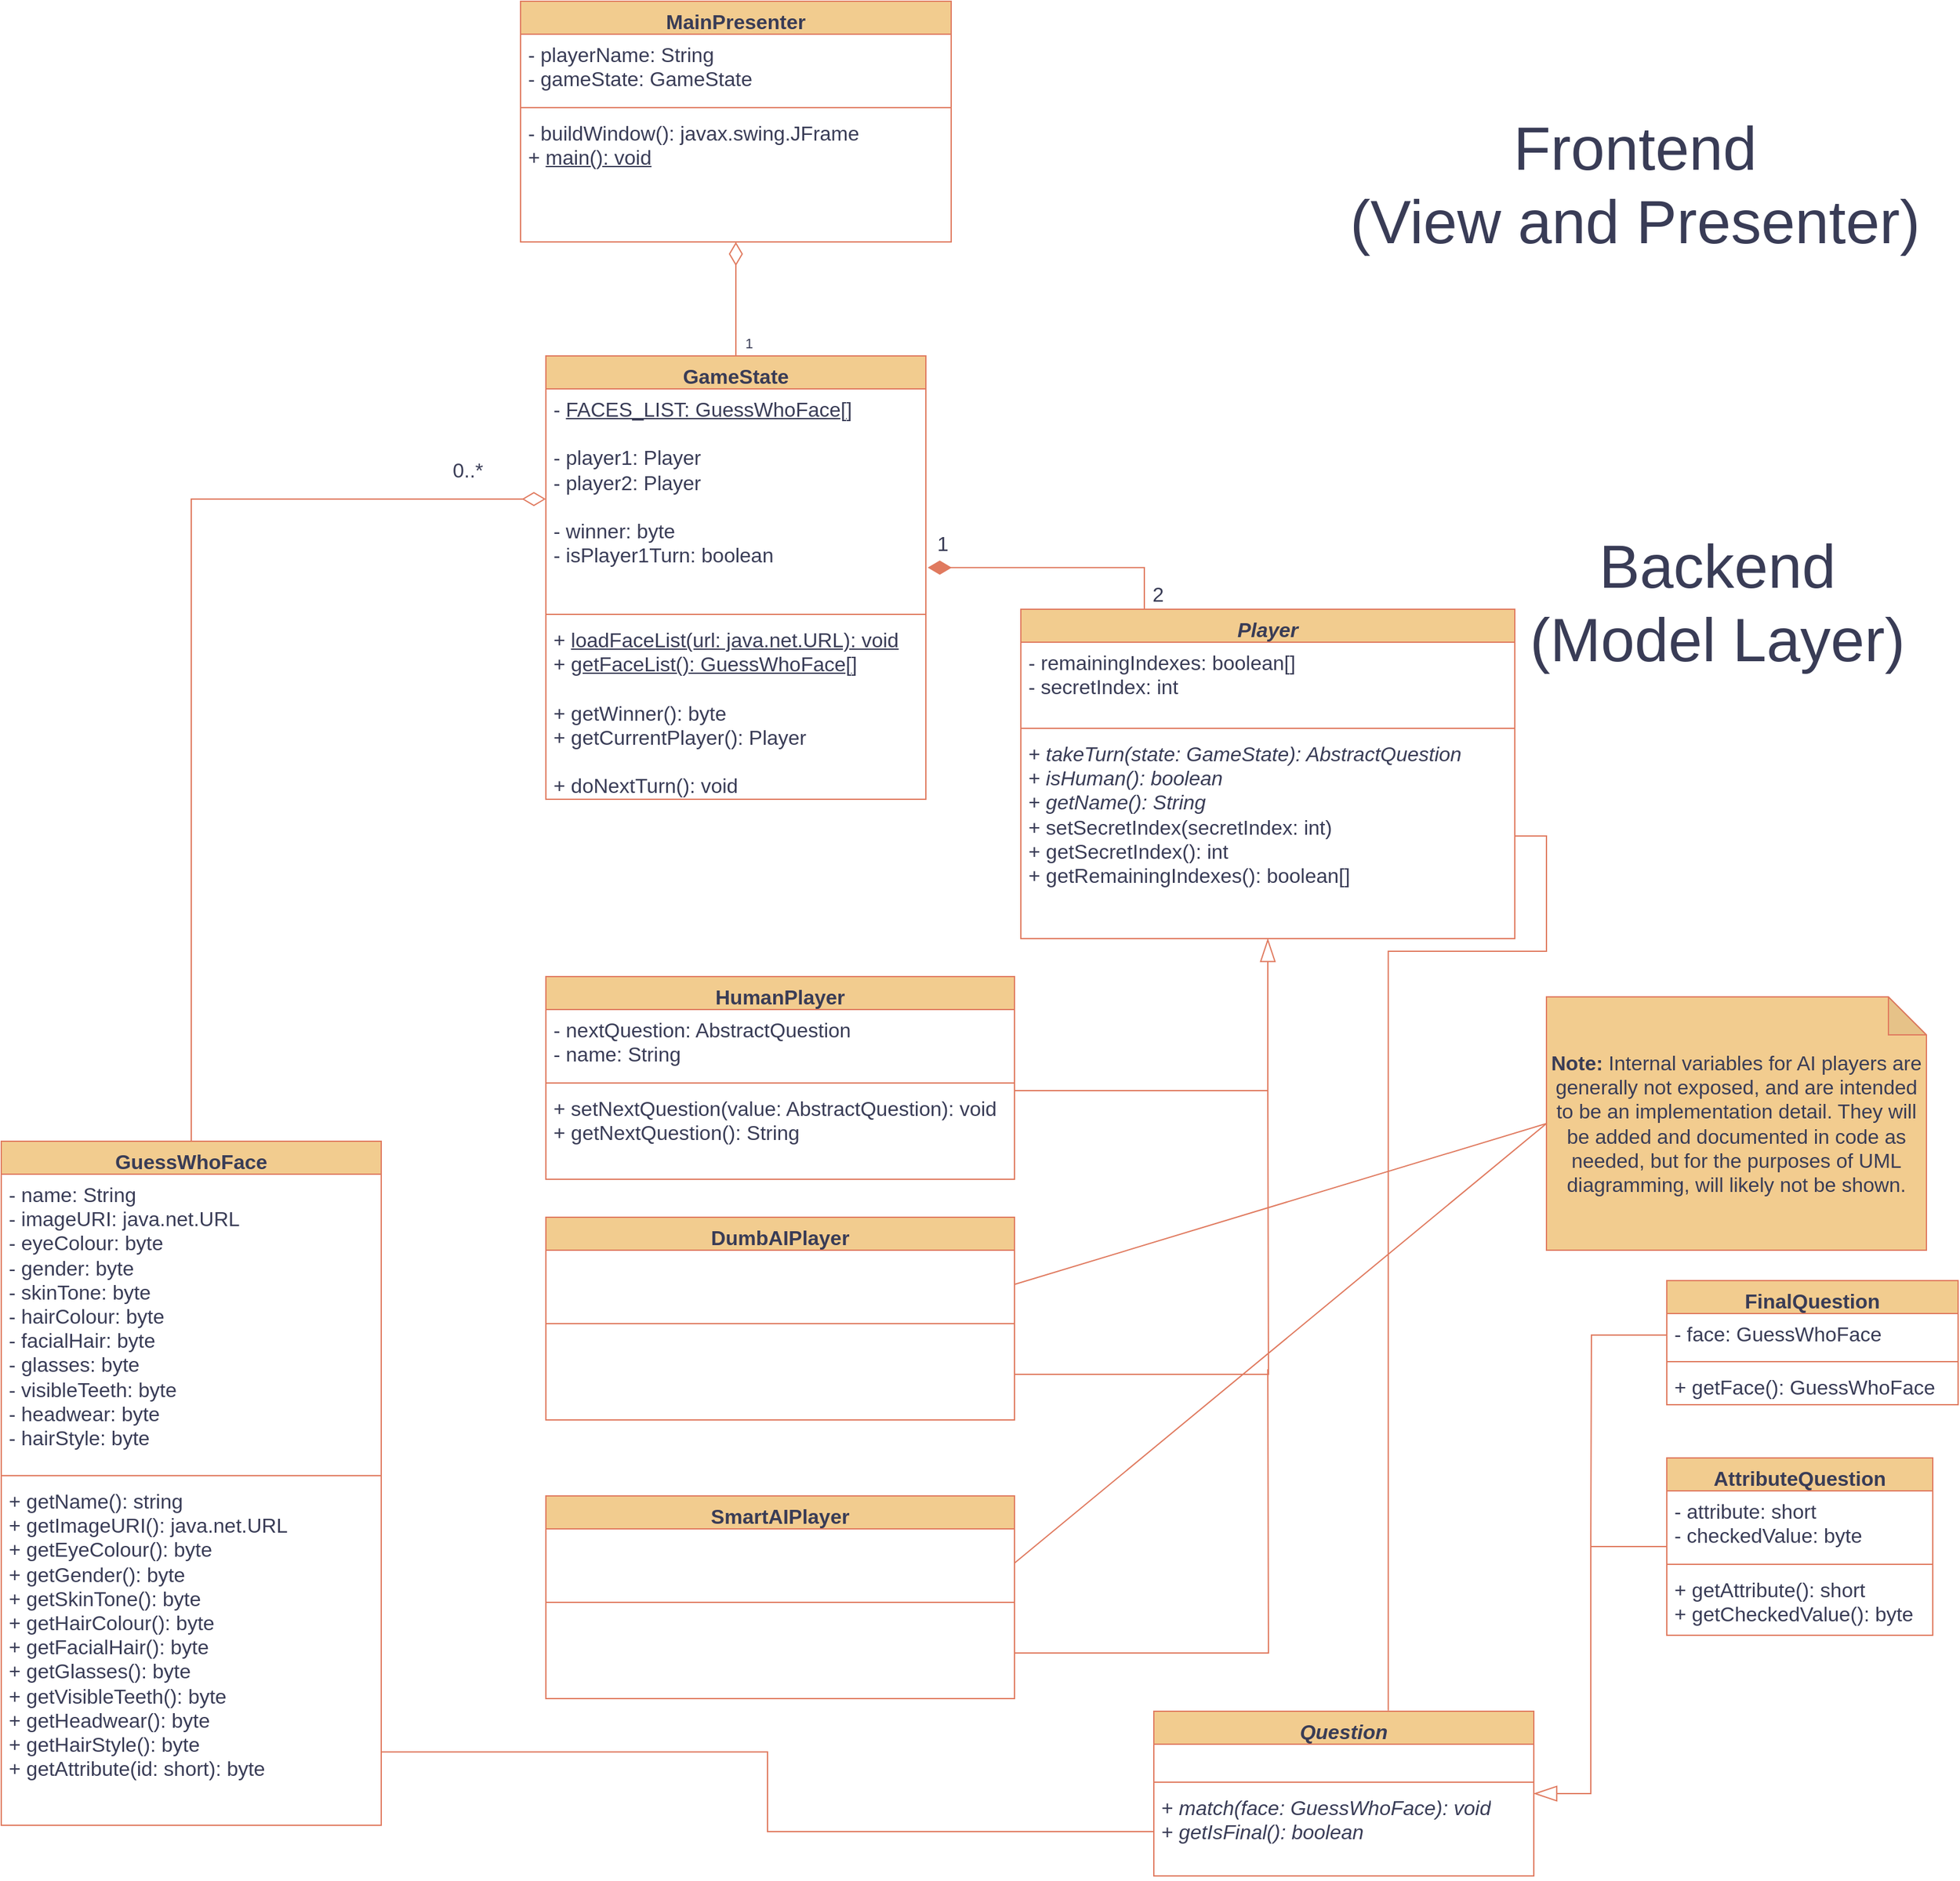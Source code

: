 <mxfile version="22.1.11" type="github">
  <diagram id="C5RBs43oDa-KdzZeNtuy" name="Page-1">
    <mxGraphModel dx="2206" dy="1157" grid="1" gridSize="10" guides="1" tooltips="1" connect="1" arrows="1" fold="1" page="1" pageScale="1" pageWidth="1600" pageHeight="1200" math="0" shadow="0">
      <root>
        <mxCell id="WIyWlLk6GJQsqaUBKTNV-0" />
        <mxCell id="WIyWlLk6GJQsqaUBKTNV-1" parent="WIyWlLk6GJQsqaUBKTNV-0" />
        <mxCell id="VDGNccXba5nJFPeWjKIG-40" style="edgeStyle=orthogonalEdgeStyle;rounded=0;orthogonalLoop=1;jettySize=auto;html=1;exitX=0.5;exitY=0;exitDx=0;exitDy=0;entryX=0;entryY=0.5;entryDx=0;entryDy=0;endArrow=diamondThin;endFill=0;endSize=16;fontSize=16;labelBackgroundColor=none;strokeColor=#E07A5F;fontColor=default;" parent="WIyWlLk6GJQsqaUBKTNV-1" source="VDGNccXba5nJFPeWjKIG-4" target="VDGNccXba5nJFPeWjKIG-21" edge="1">
          <mxGeometry relative="1" as="geometry" />
        </mxCell>
        <mxCell id="VDGNccXba5nJFPeWjKIG-41" value="0..*" style="edgeLabel;html=1;align=center;verticalAlign=middle;resizable=0;points=[];fontSize=16;labelBackgroundColor=none;fontColor=#393C56;" parent="VDGNccXba5nJFPeWjKIG-40" vertex="1" connectable="0">
          <mxGeometry x="0.841" y="-5" relative="1" as="geometry">
            <mxPoint y="-28" as="offset" />
          </mxGeometry>
        </mxCell>
        <mxCell id="VDGNccXba5nJFPeWjKIG-4" value="GuessWhoFace" style="swimlane;fontStyle=1;align=center;verticalAlign=top;childLayout=stackLayout;horizontal=1;startSize=26;horizontalStack=0;resizeParent=1;resizeParentMax=0;resizeLast=0;collapsible=1;marginBottom=0;whiteSpace=wrap;html=1;fontSize=16;labelBackgroundColor=none;fillColor=#F2CC8F;strokeColor=#E07A5F;fontColor=#393C56;" parent="WIyWlLk6GJQsqaUBKTNV-1" vertex="1">
          <mxGeometry x="40" y="1870" width="300" height="540" as="geometry" />
        </mxCell>
        <mxCell id="VDGNccXba5nJFPeWjKIG-5" value="&lt;div style=&quot;font-size: 16px;&quot;&gt;- name: String&lt;/div&gt;&lt;div style=&quot;font-size: 16px;&quot;&gt;- imageURI: java.net.URL&lt;br style=&quot;font-size: 16px;&quot;&gt;&lt;/div&gt;&lt;div style=&quot;font-size: 16px;&quot;&gt;- eyeColour: byte&lt;/div&gt;&lt;div style=&quot;font-size: 16px;&quot;&gt;- gender: byte&lt;br style=&quot;font-size: 16px;&quot;&gt;&lt;/div&gt;&lt;div style=&quot;font-size: 16px;&quot;&gt;- skinTone: byte&lt;/div&gt;&lt;div style=&quot;font-size: 16px;&quot;&gt;- hairColour: byte&lt;/div&gt;&lt;div style=&quot;font-size: 16px;&quot;&gt;- facialHair: byte&lt;/div&gt;&lt;div style=&quot;font-size: 16px;&quot;&gt;- glasses: byte&lt;/div&gt;&lt;div style=&quot;font-size: 16px;&quot;&gt;- visibleTeeth: byte&lt;/div&gt;&lt;div style=&quot;font-size: 16px;&quot;&gt;- headwear: byte&lt;br style=&quot;font-size: 16px;&quot;&gt;- hairStyle: byte&lt;br style=&quot;font-size: 16px;&quot;&gt;&lt;/div&gt;" style="text;strokeColor=none;fillColor=none;align=left;verticalAlign=top;spacingLeft=4;spacingRight=4;overflow=hidden;rotatable=0;points=[[0,0.5],[1,0.5]];portConstraint=eastwest;whiteSpace=wrap;html=1;fontSize=16;labelBackgroundColor=none;fontColor=#393C56;" parent="VDGNccXba5nJFPeWjKIG-4" vertex="1">
          <mxGeometry y="26" width="300" height="234" as="geometry" />
        </mxCell>
        <mxCell id="VDGNccXba5nJFPeWjKIG-6" value="" style="line;strokeWidth=1;fillColor=none;align=left;verticalAlign=middle;spacingTop=-1;spacingLeft=3;spacingRight=3;rotatable=0;labelPosition=right;points=[];portConstraint=eastwest;strokeColor=#E07A5F;fontSize=16;labelBackgroundColor=none;fontColor=#393C56;" parent="VDGNccXba5nJFPeWjKIG-4" vertex="1">
          <mxGeometry y="260" width="300" height="8" as="geometry" />
        </mxCell>
        <mxCell id="VDGNccXba5nJFPeWjKIG-7" value="+ getName(): string&lt;br&gt;+ getImageURI(): java.net.URL&lt;br&gt;+ getEyeColour(): byte&lt;br style=&quot;font-size: 16px;&quot;&gt;+ getGender(): byte&lt;br style=&quot;font-size: 16px;&quot;&gt;&lt;div style=&quot;font-size: 16px;&quot;&gt;+ getSkinTone(): byte&lt;/div&gt;&lt;div style=&quot;font-size: 16px;&quot;&gt;+ getHairColour(): byte&lt;/div&gt;&lt;div style=&quot;font-size: 16px;&quot;&gt;+ getFacialHair(): byte&lt;/div&gt;&lt;div style=&quot;font-size: 16px;&quot;&gt;+ getGlasses(): byte&lt;/div&gt;&lt;div style=&quot;font-size: 16px;&quot;&gt;+ getVisibleTeeth(): byte&lt;/div&gt;&lt;div style=&quot;font-size: 16px;&quot;&gt;+ getHeadwear(): byte&lt;/div&gt;&lt;div style=&quot;font-size: 16px;&quot;&gt;+ getHairStyle(): byte&lt;/div&gt;&lt;div style=&quot;font-size: 16px;&quot;&gt;+ getAttribute(id: short): byte&lt;br style=&quot;font-size: 16px;&quot;&gt;&lt;/div&gt;" style="text;strokeColor=none;fillColor=none;align=left;verticalAlign=top;spacingLeft=4;spacingRight=4;overflow=hidden;rotatable=0;points=[[0,0.5],[1,0.5]];portConstraint=eastwest;whiteSpace=wrap;html=1;fontSize=16;labelBackgroundColor=none;fontColor=#393C56;" parent="VDGNccXba5nJFPeWjKIG-4" vertex="1">
          <mxGeometry y="268" width="300" height="272" as="geometry" />
        </mxCell>
        <mxCell id="VDGNccXba5nJFPeWjKIG-8" value="&lt;i style=&quot;font-size: 16px;&quot;&gt;Player&lt;/i&gt;" style="swimlane;fontStyle=1;align=center;verticalAlign=top;childLayout=stackLayout;horizontal=1;startSize=26;horizontalStack=0;resizeParent=1;resizeParentMax=0;resizeLast=0;collapsible=1;marginBottom=0;whiteSpace=wrap;html=1;fontSize=16;labelBackgroundColor=none;fillColor=#F2CC8F;strokeColor=#E07A5F;fontColor=#393C56;" parent="WIyWlLk6GJQsqaUBKTNV-1" vertex="1">
          <mxGeometry x="845" y="1450" width="390" height="260" as="geometry" />
        </mxCell>
        <mxCell id="VDGNccXba5nJFPeWjKIG-9" value="&lt;div style=&quot;font-size: 16px;&quot;&gt;- remainingIndexes: boolean[]&lt;/div&gt;&lt;div style=&quot;font-size: 16px;&quot;&gt;- secretIndex: int&lt;br style=&quot;font-size: 16px;&quot;&gt;&lt;/div&gt;" style="text;strokeColor=none;fillColor=none;align=left;verticalAlign=top;spacingLeft=4;spacingRight=4;overflow=hidden;rotatable=0;points=[[0,0.5],[1,0.5]];portConstraint=eastwest;whiteSpace=wrap;html=1;fontSize=16;labelBackgroundColor=none;fontColor=#393C56;" parent="VDGNccXba5nJFPeWjKIG-8" vertex="1">
          <mxGeometry y="26" width="390" height="64" as="geometry" />
        </mxCell>
        <mxCell id="VDGNccXba5nJFPeWjKIG-10" value="" style="line;strokeWidth=1;fillColor=none;align=left;verticalAlign=middle;spacingTop=-1;spacingLeft=3;spacingRight=3;rotatable=0;labelPosition=right;points=[];portConstraint=eastwest;strokeColor=#E07A5F;fontSize=16;labelBackgroundColor=none;fontColor=#393C56;" parent="VDGNccXba5nJFPeWjKIG-8" vertex="1">
          <mxGeometry y="90" width="390" height="8" as="geometry" />
        </mxCell>
        <mxCell id="VDGNccXba5nJFPeWjKIG-11" value="&lt;div style=&quot;font-size: 16px;&quot;&gt;+ &lt;i style=&quot;font-size: 16px;&quot;&gt;takeTurn(state: GameState): AbstractQuestion&lt;br style=&quot;font-size: 16px;&quot;&gt;&lt;/i&gt;&lt;/div&gt;&lt;div style=&quot;font-size: 16px;&quot;&gt;+ &lt;i style=&quot;font-size: 16px;&quot;&gt;isHuman(): boolean&lt;/i&gt;&lt;br style=&quot;font-size: 16px;&quot;&gt;&lt;/div&gt;&lt;div style=&quot;font-size: 16px;&quot;&gt;&lt;span style=&quot;font-size: 16px;&quot;&gt;+ &lt;i&gt;getName(): String&lt;/i&gt;&lt;/span&gt;&lt;/div&gt;&lt;div style=&quot;font-size: 16px;&quot;&gt;+ setSecretIndex(secretIndex: int)&lt;br&gt;+ getSecretIndex(): int&lt;br style=&quot;font-size: 16px;&quot;&gt;&lt;/div&gt;&lt;div style=&quot;font-size: 16px;&quot;&gt;+ getRemainingIndexes(): boolean[]&lt;/div&gt;" style="text;strokeColor=none;fillColor=none;align=left;verticalAlign=top;spacingLeft=4;spacingRight=4;overflow=hidden;rotatable=0;points=[[0,0.5],[1,0.5]];portConstraint=eastwest;whiteSpace=wrap;html=1;fontSize=16;labelBackgroundColor=none;fontColor=#393C56;" parent="VDGNccXba5nJFPeWjKIG-8" vertex="1">
          <mxGeometry y="98" width="390" height="162" as="geometry" />
        </mxCell>
        <mxCell id="VDGNccXba5nJFPeWjKIG-20" value="GameState" style="swimlane;fontStyle=1;align=center;verticalAlign=top;childLayout=stackLayout;horizontal=1;startSize=26;horizontalStack=0;resizeParent=1;resizeParentMax=0;resizeLast=0;collapsible=1;marginBottom=0;whiteSpace=wrap;html=1;fontSize=16;labelBackgroundColor=none;fillColor=#F2CC8F;strokeColor=#E07A5F;fontColor=#393C56;" parent="WIyWlLk6GJQsqaUBKTNV-1" vertex="1">
          <mxGeometry x="470" y="1250" width="300" height="350" as="geometry" />
        </mxCell>
        <mxCell id="VDGNccXba5nJFPeWjKIG-21" value="&lt;div style=&quot;font-size: 16px;&quot;&gt;&lt;span style=&quot;font-size: 16px;&quot;&gt;- &lt;/span&gt;&lt;u style=&quot;font-size: 16px;&quot;&gt;FACES_LIST: GuessWhoFace[]&lt;/u&gt;&lt;br style=&quot;font-size: 16px;&quot;&gt;&lt;/div&gt;&lt;div style=&quot;font-size: 16px;&quot;&gt;&lt;br style=&quot;font-size: 16px;&quot;&gt;- player1: Player&lt;/div&gt;&lt;div style=&quot;font-size: 16px;&quot;&gt;- player2: Player&lt;/div&gt;&lt;div style=&quot;font-size: 16px;&quot;&gt;&lt;br style=&quot;font-size: 16px;&quot;&gt;&lt;/div&gt;&lt;div style=&quot;font-size: 16px;&quot;&gt;- winner: byte&lt;/div&gt;&lt;div style=&quot;font-size: 16px;&quot;&gt;- isPlayer1Turn: boolean&lt;br style=&quot;font-size: 16px;&quot;&gt;&lt;/div&gt;&lt;div style=&quot;font-size: 16px;&quot;&gt;&lt;br style=&quot;font-size: 16px;&quot;&gt;&lt;/div&gt;" style="text;strokeColor=none;fillColor=none;align=left;verticalAlign=top;spacingLeft=4;spacingRight=4;overflow=hidden;rotatable=0;points=[[0,0.5],[1,0.5]];portConstraint=eastwest;whiteSpace=wrap;html=1;fontSize=16;labelBackgroundColor=none;fontColor=#393C56;" parent="VDGNccXba5nJFPeWjKIG-20" vertex="1">
          <mxGeometry y="26" width="300" height="174" as="geometry" />
        </mxCell>
        <mxCell id="VDGNccXba5nJFPeWjKIG-22" value="" style="line;strokeWidth=1;fillColor=none;align=left;verticalAlign=middle;spacingTop=-1;spacingLeft=3;spacingRight=3;rotatable=0;labelPosition=right;points=[];portConstraint=eastwest;strokeColor=#E07A5F;fontSize=16;labelBackgroundColor=none;fontColor=#393C56;" parent="VDGNccXba5nJFPeWjKIG-20" vertex="1">
          <mxGeometry y="200" width="300" height="8" as="geometry" />
        </mxCell>
        <mxCell id="VDGNccXba5nJFPeWjKIG-23" value="&lt;div style=&quot;font-size: 16px;&quot;&gt;+ &lt;u&gt;loadFaceList(url: java.net.URL): void&lt;/u&gt;&lt;/div&gt;&lt;div style=&quot;font-size: 16px;&quot;&gt;+ &lt;u&gt;getFaceList(): GuessWhoFace[]&lt;/u&gt;&lt;br&gt;&lt;/div&gt;&lt;div style=&quot;font-size: 16px;&quot;&gt;&lt;br&gt;&lt;/div&gt;&lt;div style=&quot;font-size: 16px;&quot;&gt;+ getWinner(): byte&lt;br style=&quot;font-size: 16px;&quot;&gt;&lt;/div&gt;&lt;div style=&quot;font-size: 16px;&quot;&gt;+ getCurrentPlayer(): Player&lt;/div&gt;&lt;div style=&quot;font-size: 16px;&quot;&gt;&lt;br&gt;&lt;/div&gt;&lt;div style=&quot;font-size: 16px;&quot;&gt;+ doNextTurn(): void&lt;/div&gt;" style="text;strokeColor=none;fillColor=none;align=left;verticalAlign=top;spacingLeft=4;spacingRight=4;overflow=hidden;rotatable=0;points=[[0,0.5],[1,0.5]];portConstraint=eastwest;whiteSpace=wrap;html=1;fontSize=16;labelBackgroundColor=none;fontColor=#393C56;" parent="VDGNccXba5nJFPeWjKIG-20" vertex="1">
          <mxGeometry y="208" width="300" height="142" as="geometry" />
        </mxCell>
        <mxCell id="VDGNccXba5nJFPeWjKIG-26" style="edgeStyle=orthogonalEdgeStyle;rounded=0;orthogonalLoop=1;jettySize=auto;html=1;exitX=0.25;exitY=0;exitDx=0;exitDy=0;entryX=1.005;entryY=0.811;entryDx=0;entryDy=0;entryPerimeter=0;endArrow=diamondThin;endFill=1;endSize=16;fontSize=16;labelBackgroundColor=none;strokeColor=#E07A5F;fontColor=default;" parent="WIyWlLk6GJQsqaUBKTNV-1" source="VDGNccXba5nJFPeWjKIG-8" target="VDGNccXba5nJFPeWjKIG-21" edge="1">
          <mxGeometry relative="1" as="geometry" />
        </mxCell>
        <mxCell id="VDGNccXba5nJFPeWjKIG-29" value="2" style="edgeLabel;html=1;align=center;verticalAlign=middle;resizable=0;points=[];fontSize=16;labelBackgroundColor=none;fontColor=#393C56;" parent="VDGNccXba5nJFPeWjKIG-26" vertex="1" connectable="0">
          <mxGeometry x="-0.898" relative="1" as="geometry">
            <mxPoint x="10" y="-2" as="offset" />
          </mxGeometry>
        </mxCell>
        <mxCell id="VDGNccXba5nJFPeWjKIG-30" value="1" style="edgeLabel;html=1;align=center;verticalAlign=middle;resizable=0;points=[];fontSize=16;labelBackgroundColor=none;fontColor=#393C56;" parent="VDGNccXba5nJFPeWjKIG-26" vertex="1" connectable="0">
          <mxGeometry x="0.685" relative="1" as="geometry">
            <mxPoint x="-21" y="-19" as="offset" />
          </mxGeometry>
        </mxCell>
        <mxCell id="gHJoVWR5GQ0I11jGbw9j-1" value="FinalQuestion" style="swimlane;fontStyle=1;align=center;verticalAlign=top;childLayout=stackLayout;horizontal=1;startSize=26;horizontalStack=0;resizeParent=1;resizeParentMax=0;resizeLast=0;collapsible=1;marginBottom=0;whiteSpace=wrap;html=1;fontSize=16;labelBackgroundColor=none;fillColor=#F2CC8F;strokeColor=#E07A5F;fontColor=#393C56;" parent="WIyWlLk6GJQsqaUBKTNV-1" vertex="1">
          <mxGeometry x="1355" y="1980" width="230" height="98" as="geometry" />
        </mxCell>
        <mxCell id="TqS85Ye_2QQ5a4Mt3u80-26" style="edgeStyle=orthogonalEdgeStyle;rounded=0;orthogonalLoop=1;jettySize=auto;html=1;exitX=0;exitY=0.5;exitDx=0;exitDy=0;strokeColor=#E07A5F;fontSize=12;fontColor=default;startSize=8;endSize=8;fillColor=#F2CC8F;endArrow=none;endFill=0;labelBackgroundColor=none;" parent="gHJoVWR5GQ0I11jGbw9j-1" source="gHJoVWR5GQ0I11jGbw9j-2" edge="1">
          <mxGeometry relative="1" as="geometry">
            <mxPoint x="-60" y="210" as="targetPoint" />
          </mxGeometry>
        </mxCell>
        <mxCell id="gHJoVWR5GQ0I11jGbw9j-2" value="- face: GuessWhoFace" style="text;strokeColor=none;fillColor=none;align=left;verticalAlign=top;spacingLeft=4;spacingRight=4;overflow=hidden;rotatable=0;points=[[0,0.5],[1,0.5]];portConstraint=eastwest;whiteSpace=wrap;html=1;fontSize=16;labelBackgroundColor=none;fontColor=#393C56;" parent="gHJoVWR5GQ0I11jGbw9j-1" vertex="1">
          <mxGeometry y="26" width="230" height="34" as="geometry" />
        </mxCell>
        <mxCell id="gHJoVWR5GQ0I11jGbw9j-3" value="" style="line;strokeWidth=1;fillColor=none;align=left;verticalAlign=middle;spacingTop=-1;spacingLeft=3;spacingRight=3;rotatable=0;labelPosition=right;points=[];portConstraint=eastwest;strokeColor=#E07A5F;fontSize=16;labelBackgroundColor=none;fontColor=#393C56;" parent="gHJoVWR5GQ0I11jGbw9j-1" vertex="1">
          <mxGeometry y="60" width="230" height="8" as="geometry" />
        </mxCell>
        <mxCell id="gHJoVWR5GQ0I11jGbw9j-4" value="+ getFace(): GuessWhoFace" style="text;strokeColor=none;fillColor=none;align=left;verticalAlign=top;spacingLeft=4;spacingRight=4;overflow=hidden;rotatable=0;points=[[0,0.5],[1,0.5]];portConstraint=eastwest;whiteSpace=wrap;html=1;fontSize=16;labelBackgroundColor=none;fontColor=#393C56;" parent="gHJoVWR5GQ0I11jGbw9j-1" vertex="1">
          <mxGeometry y="68" width="230" height="30" as="geometry" />
        </mxCell>
        <mxCell id="TqS85Ye_2QQ5a4Mt3u80-25" style="edgeStyle=orthogonalEdgeStyle;rounded=0;orthogonalLoop=1;jettySize=auto;html=1;exitX=0;exitY=0.5;exitDx=0;exitDy=0;entryX=1;entryY=0.5;entryDx=0;entryDy=0;strokeColor=#E07A5F;fontSize=12;fontColor=default;startSize=8;endSize=16;fillColor=#F2CC8F;endArrow=blockThin;endFill=0;labelBackgroundColor=none;" parent="WIyWlLk6GJQsqaUBKTNV-1" source="gHJoVWR5GQ0I11jGbw9j-10" target="TqS85Ye_2QQ5a4Mt3u80-20" edge="1">
          <mxGeometry relative="1" as="geometry">
            <Array as="points">
              <mxPoint x="1295" y="2190" />
              <mxPoint x="1295" y="2385" />
            </Array>
          </mxGeometry>
        </mxCell>
        <mxCell id="gHJoVWR5GQ0I11jGbw9j-10" value="AttributeQuestion" style="swimlane;fontStyle=1;align=center;verticalAlign=top;childLayout=stackLayout;horizontal=1;startSize=26;horizontalStack=0;resizeParent=1;resizeParentMax=0;resizeLast=0;collapsible=1;marginBottom=0;whiteSpace=wrap;html=1;fontSize=16;labelBackgroundColor=none;fillColor=#F2CC8F;strokeColor=#E07A5F;fontColor=#393C56;" parent="WIyWlLk6GJQsqaUBKTNV-1" vertex="1">
          <mxGeometry x="1355" y="2120" width="210" height="140" as="geometry">
            <mxRectangle x="1070" y="1870" width="180" height="30" as="alternateBounds" />
          </mxGeometry>
        </mxCell>
        <mxCell id="gHJoVWR5GQ0I11jGbw9j-11" value="&lt;div style=&quot;font-size: 16px;&quot;&gt;- attribute: short&lt;/div&gt;&lt;div style=&quot;font-size: 16px;&quot;&gt;- checkedValue: byte&lt;br style=&quot;font-size: 16px;&quot;&gt;&lt;/div&gt;" style="text;strokeColor=none;fillColor=none;align=left;verticalAlign=top;spacingLeft=4;spacingRight=4;overflow=hidden;rotatable=0;points=[[0,0.5],[1,0.5]];portConstraint=eastwest;whiteSpace=wrap;html=1;fontSize=16;labelBackgroundColor=none;fontColor=#393C56;" parent="gHJoVWR5GQ0I11jGbw9j-10" vertex="1">
          <mxGeometry y="26" width="210" height="54" as="geometry" />
        </mxCell>
        <mxCell id="gHJoVWR5GQ0I11jGbw9j-12" value="" style="line;strokeWidth=1;fillColor=none;align=left;verticalAlign=middle;spacingTop=-1;spacingLeft=3;spacingRight=3;rotatable=0;labelPosition=right;points=[];portConstraint=eastwest;strokeColor=#E07A5F;fontSize=16;labelBackgroundColor=none;fontColor=#393C56;" parent="gHJoVWR5GQ0I11jGbw9j-10" vertex="1">
          <mxGeometry y="80" width="210" height="8" as="geometry" />
        </mxCell>
        <mxCell id="gHJoVWR5GQ0I11jGbw9j-13" value="&lt;div style=&quot;font-size: 16px;&quot;&gt;+ getAttribute(): short&lt;/div&gt;&lt;div style=&quot;font-size: 16px;&quot;&gt;+ getCheckedValue(): byte&lt;br style=&quot;font-size: 16px;&quot;&gt;&lt;/div&gt;" style="text;strokeColor=none;fillColor=none;align=left;verticalAlign=top;spacingLeft=4;spacingRight=4;overflow=hidden;rotatable=0;points=[[0,0.5],[1,0.5]];portConstraint=eastwest;whiteSpace=wrap;html=1;fontSize=16;labelBackgroundColor=none;fontColor=#393C56;" parent="gHJoVWR5GQ0I11jGbw9j-10" vertex="1">
          <mxGeometry y="88" width="210" height="52" as="geometry" />
        </mxCell>
        <mxCell id="TqS85Ye_2QQ5a4Mt3u80-20" value="&lt;i&gt;Question&lt;/i&gt;" style="swimlane;fontStyle=1;align=center;verticalAlign=top;childLayout=stackLayout;horizontal=1;startSize=26;horizontalStack=0;resizeParent=1;resizeParentMax=0;resizeLast=0;collapsible=1;marginBottom=0;whiteSpace=wrap;html=1;strokeColor=#E07A5F;fontSize=16;fontColor=#393C56;fillColor=#F2CC8F;labelBackgroundColor=none;" parent="WIyWlLk6GJQsqaUBKTNV-1" vertex="1">
          <mxGeometry x="950" y="2320" width="300" height="130" as="geometry">
            <mxRectangle x="665" y="1880" width="170" height="30" as="alternateBounds" />
          </mxGeometry>
        </mxCell>
        <mxCell id="TqS85Ye_2QQ5a4Mt3u80-21" value="&lt;br&gt;" style="text;strokeColor=none;fillColor=none;align=left;verticalAlign=top;spacingLeft=4;spacingRight=4;overflow=hidden;rotatable=0;points=[[0,0.5],[1,0.5]];portConstraint=eastwest;whiteSpace=wrap;html=1;fontSize=16;fontColor=#393C56;labelBackgroundColor=none;" parent="TqS85Ye_2QQ5a4Mt3u80-20" vertex="1">
          <mxGeometry y="26" width="300" height="26" as="geometry" />
        </mxCell>
        <mxCell id="TqS85Ye_2QQ5a4Mt3u80-22" value="" style="line;strokeWidth=1;fillColor=none;align=left;verticalAlign=middle;spacingTop=-1;spacingLeft=3;spacingRight=3;rotatable=0;labelPosition=right;points=[];portConstraint=eastwest;strokeColor=#E07A5F;fontSize=16;fontColor=#393C56;labelBackgroundColor=none;" parent="TqS85Ye_2QQ5a4Mt3u80-20" vertex="1">
          <mxGeometry y="52" width="300" height="8" as="geometry" />
        </mxCell>
        <mxCell id="TqS85Ye_2QQ5a4Mt3u80-23" value="+ &lt;i&gt;match(face: GuessWhoFace): void&lt;/i&gt;&lt;br&gt;+ &lt;i&gt;getIsFinal(): boolean&lt;/i&gt;" style="text;strokeColor=none;fillColor=none;align=left;verticalAlign=top;spacingLeft=4;spacingRight=4;overflow=hidden;rotatable=0;points=[[0,0.5],[1,0.5]];portConstraint=eastwest;whiteSpace=wrap;html=1;fontSize=16;fontColor=#393C56;labelBackgroundColor=none;" parent="TqS85Ye_2QQ5a4Mt3u80-20" vertex="1">
          <mxGeometry y="60" width="300" height="70" as="geometry" />
        </mxCell>
        <mxCell id="TqS85Ye_2QQ5a4Mt3u80-29" value="MainPresenter" style="swimlane;fontStyle=1;align=center;verticalAlign=top;childLayout=stackLayout;horizontal=1;startSize=26;horizontalStack=0;resizeParent=1;resizeParentMax=0;resizeLast=0;collapsible=1;marginBottom=0;whiteSpace=wrap;html=1;strokeColor=#E07A5F;fontSize=16;fontColor=#393C56;fillColor=#F2CC8F;labelBackgroundColor=none;" parent="WIyWlLk6GJQsqaUBKTNV-1" vertex="1">
          <mxGeometry x="450" y="970" width="340" height="190" as="geometry" />
        </mxCell>
        <mxCell id="TqS85Ye_2QQ5a4Mt3u80-30" value="- playerName: String&lt;br&gt;- gameState: GameState" style="text;strokeColor=none;fillColor=none;align=left;verticalAlign=top;spacingLeft=4;spacingRight=4;overflow=hidden;rotatable=0;points=[[0,0.5],[1,0.5]];portConstraint=eastwest;whiteSpace=wrap;html=1;fontSize=16;fontColor=#393C56;labelBackgroundColor=none;" parent="TqS85Ye_2QQ5a4Mt3u80-29" vertex="1">
          <mxGeometry y="26" width="340" height="54" as="geometry" />
        </mxCell>
        <mxCell id="TqS85Ye_2QQ5a4Mt3u80-31" value="" style="line;strokeWidth=1;fillColor=none;align=left;verticalAlign=middle;spacingTop=-1;spacingLeft=3;spacingRight=3;rotatable=0;labelPosition=right;points=[];portConstraint=eastwest;strokeColor=#E07A5F;fontSize=16;fontColor=#393C56;labelBackgroundColor=none;" parent="TqS85Ye_2QQ5a4Mt3u80-29" vertex="1">
          <mxGeometry y="80" width="340" height="8" as="geometry" />
        </mxCell>
        <mxCell id="TqS85Ye_2QQ5a4Mt3u80-32" value="- buildWindow(): javax.swing.JFrame&lt;br&gt;+ &lt;u&gt;main(): void&lt;/u&gt;" style="text;strokeColor=none;fillColor=none;align=left;verticalAlign=top;spacingLeft=4;spacingRight=4;overflow=hidden;rotatable=0;points=[[0,0.5],[1,0.5]];portConstraint=eastwest;whiteSpace=wrap;html=1;fontSize=16;fontColor=#393C56;labelBackgroundColor=none;" parent="TqS85Ye_2QQ5a4Mt3u80-29" vertex="1">
          <mxGeometry y="88" width="340" height="102" as="geometry" />
        </mxCell>
        <mxCell id="TqS85Ye_2QQ5a4Mt3u80-34" value="HumanPlayer" style="swimlane;fontStyle=1;align=center;verticalAlign=top;childLayout=stackLayout;horizontal=1;startSize=26;horizontalStack=0;resizeParent=1;resizeParentMax=0;resizeLast=0;collapsible=1;marginBottom=0;whiteSpace=wrap;html=1;fontSize=16;labelBackgroundColor=none;fillColor=#F2CC8F;strokeColor=#E07A5F;fontColor=#393C56;" parent="WIyWlLk6GJQsqaUBKTNV-1" vertex="1">
          <mxGeometry x="470" y="1740" width="370" height="160" as="geometry" />
        </mxCell>
        <mxCell id="TqS85Ye_2QQ5a4Mt3u80-35" value="- nextQuestion: AbstractQuestion&lt;br&gt;- name: String" style="text;strokeColor=none;fillColor=none;align=left;verticalAlign=top;spacingLeft=4;spacingRight=4;overflow=hidden;rotatable=0;points=[[0,0.5],[1,0.5]];portConstraint=eastwest;whiteSpace=wrap;html=1;fontSize=16;labelBackgroundColor=none;fontColor=#393C56;" parent="TqS85Ye_2QQ5a4Mt3u80-34" vertex="1">
          <mxGeometry y="26" width="370" height="54" as="geometry" />
        </mxCell>
        <mxCell id="TqS85Ye_2QQ5a4Mt3u80-36" value="" style="line;strokeWidth=1;fillColor=none;align=left;verticalAlign=middle;spacingTop=-1;spacingLeft=3;spacingRight=3;rotatable=0;labelPosition=right;points=[];portConstraint=eastwest;strokeColor=#E07A5F;fontSize=16;labelBackgroundColor=none;fontColor=#393C56;" parent="TqS85Ye_2QQ5a4Mt3u80-34" vertex="1">
          <mxGeometry y="80" width="370" height="8" as="geometry" />
        </mxCell>
        <mxCell id="TqS85Ye_2QQ5a4Mt3u80-37" value="+ setNextQuestion(value: AbstractQuestion): void&lt;br&gt;+ getNextQuestion(): String" style="text;strokeColor=none;fillColor=none;align=left;verticalAlign=top;spacingLeft=4;spacingRight=4;overflow=hidden;rotatable=0;points=[[0,0.5],[1,0.5]];portConstraint=eastwest;whiteSpace=wrap;html=1;fontSize=16;labelBackgroundColor=none;fontColor=#393C56;" parent="TqS85Ye_2QQ5a4Mt3u80-34" vertex="1">
          <mxGeometry y="88" width="370" height="72" as="geometry" />
        </mxCell>
        <mxCell id="TqS85Ye_2QQ5a4Mt3u80-43" style="edgeStyle=orthogonalEdgeStyle;rounded=0;orthogonalLoop=1;jettySize=auto;html=1;exitX=1;exitY=0.5;exitDx=0;exitDy=0;strokeColor=#E07A5F;fontSize=12;fontColor=default;startSize=8;endSize=16;fillColor=#F2CC8F;entryX=0.5;entryY=1;entryDx=0;entryDy=0;entryPerimeter=0;endArrow=blockThin;endFill=0;labelBackgroundColor=none;" parent="WIyWlLk6GJQsqaUBKTNV-1" source="TqS85Ye_2QQ5a4Mt3u80-37" target="VDGNccXba5nJFPeWjKIG-11" edge="1">
          <mxGeometry relative="1" as="geometry">
            <mxPoint x="980" y="1720" as="targetPoint" />
            <Array as="points">
              <mxPoint x="840" y="1830" />
              <mxPoint x="1040" y="1830" />
            </Array>
          </mxGeometry>
        </mxCell>
        <mxCell id="TqS85Ye_2QQ5a4Mt3u80-45" style="edgeStyle=orthogonalEdgeStyle;rounded=0;orthogonalLoop=1;jettySize=auto;html=1;exitX=1;exitY=0.5;exitDx=0;exitDy=0;strokeColor=#E07A5F;fontSize=12;fontColor=default;startSize=8;endSize=8;fillColor=#F2CC8F;endArrow=none;endFill=0;entryX=0.617;entryY=-0.005;entryDx=0;entryDy=0;entryPerimeter=0;labelBackgroundColor=none;" parent="WIyWlLk6GJQsqaUBKTNV-1" source="VDGNccXba5nJFPeWjKIG-11" target="TqS85Ye_2QQ5a4Mt3u80-20" edge="1">
          <mxGeometry relative="1" as="geometry">
            <mxPoint x="1135" y="2180" as="targetPoint" />
            <Array as="points">
              <mxPoint x="1260" y="1629" />
              <mxPoint x="1260" y="1720" />
              <mxPoint x="1135" y="1720" />
            </Array>
          </mxGeometry>
        </mxCell>
        <mxCell id="TqS85Ye_2QQ5a4Mt3u80-47" value="Backend&lt;br&gt;(Model Layer)" style="text;html=1;strokeColor=none;fillColor=none;align=center;verticalAlign=middle;whiteSpace=wrap;rounded=0;fontSize=48;fontColor=#393C56;labelBackgroundColor=none;" parent="WIyWlLk6GJQsqaUBKTNV-1" vertex="1">
          <mxGeometry x="1230" y="1380" width="330" height="130" as="geometry" />
        </mxCell>
        <mxCell id="TqS85Ye_2QQ5a4Mt3u80-49" value="DumbAIPlayer" style="swimlane;fontStyle=1;align=center;verticalAlign=top;childLayout=stackLayout;horizontal=1;startSize=26;horizontalStack=0;resizeParent=1;resizeParentMax=0;resizeLast=0;collapsible=1;marginBottom=0;whiteSpace=wrap;html=1;fontSize=16;labelBackgroundColor=none;fillColor=#F2CC8F;strokeColor=#E07A5F;fontColor=#393C56;" parent="WIyWlLk6GJQsqaUBKTNV-1" vertex="1">
          <mxGeometry x="470" y="1930" width="370" height="160" as="geometry" />
        </mxCell>
        <mxCell id="TqS85Ye_2QQ5a4Mt3u80-50" value="&lt;br&gt;" style="text;strokeColor=none;fillColor=none;align=left;verticalAlign=top;spacingLeft=4;spacingRight=4;overflow=hidden;rotatable=0;points=[[0,0.5],[1,0.5]];portConstraint=eastwest;whiteSpace=wrap;html=1;fontSize=16;labelBackgroundColor=none;fontColor=#393C56;" parent="TqS85Ye_2QQ5a4Mt3u80-49" vertex="1">
          <mxGeometry y="26" width="370" height="54" as="geometry" />
        </mxCell>
        <mxCell id="TqS85Ye_2QQ5a4Mt3u80-51" value="" style="line;strokeWidth=1;fillColor=none;align=left;verticalAlign=middle;spacingTop=-1;spacingLeft=3;spacingRight=3;rotatable=0;labelPosition=right;points=[];portConstraint=eastwest;strokeColor=#E07A5F;fontSize=16;labelBackgroundColor=none;fontColor=#393C56;" parent="TqS85Ye_2QQ5a4Mt3u80-49" vertex="1">
          <mxGeometry y="80" width="370" height="8" as="geometry" />
        </mxCell>
        <mxCell id="TqS85Ye_2QQ5a4Mt3u80-53" style="edgeStyle=orthogonalEdgeStyle;rounded=0;orthogonalLoop=1;jettySize=auto;html=1;exitX=1;exitY=0.5;exitDx=0;exitDy=0;strokeColor=#E07A5F;fontSize=12;fontColor=default;startSize=8;endSize=8;fillColor=#F2CC8F;endArrow=none;endFill=0;labelBackgroundColor=none;" parent="TqS85Ye_2QQ5a4Mt3u80-49" source="TqS85Ye_2QQ5a4Mt3u80-52" edge="1">
          <mxGeometry relative="1" as="geometry">
            <mxPoint x="570" y="-100" as="targetPoint" />
          </mxGeometry>
        </mxCell>
        <mxCell id="TqS85Ye_2QQ5a4Mt3u80-52" value="&lt;br&gt;" style="text;strokeColor=none;fillColor=none;align=left;verticalAlign=top;spacingLeft=4;spacingRight=4;overflow=hidden;rotatable=0;points=[[0,0.5],[1,0.5]];portConstraint=eastwest;whiteSpace=wrap;html=1;fontSize=16;labelBackgroundColor=none;fontColor=#393C56;" parent="TqS85Ye_2QQ5a4Mt3u80-49" vertex="1">
          <mxGeometry y="88" width="370" height="72" as="geometry" />
        </mxCell>
        <mxCell id="TqS85Ye_2QQ5a4Mt3u80-54" value="Frontend&lt;br&gt;(View and Presenter)" style="text;html=1;strokeColor=none;fillColor=none;align=center;verticalAlign=middle;whiteSpace=wrap;rounded=0;fontSize=48;fontColor=#393C56;labelBackgroundColor=none;" parent="WIyWlLk6GJQsqaUBKTNV-1" vertex="1">
          <mxGeometry x="1080" y="1050" width="500" height="130" as="geometry" />
        </mxCell>
        <mxCell id="NFezb4O7g_1DOGm-7_C6-0" style="edgeStyle=orthogonalEdgeStyle;rounded=0;orthogonalLoop=1;jettySize=auto;html=1;exitX=0.5;exitY=0;exitDx=0;exitDy=0;entryX=0.5;entryY=1;entryDx=0;entryDy=0;entryPerimeter=0;endArrow=diamondThin;endFill=0;strokeColor=#E07A5F;endSize=16;labelBackgroundColor=none;fontColor=default;" parent="WIyWlLk6GJQsqaUBKTNV-1" source="VDGNccXba5nJFPeWjKIG-20" target="TqS85Ye_2QQ5a4Mt3u80-32" edge="1">
          <mxGeometry relative="1" as="geometry" />
        </mxCell>
        <mxCell id="NFezb4O7g_1DOGm-7_C6-1" value="1" style="edgeLabel;html=1;align=center;verticalAlign=middle;resizable=0;points=[];labelBackgroundColor=none;fontColor=#393C56;" parent="NFezb4O7g_1DOGm-7_C6-0" vertex="1" connectable="0">
          <mxGeometry x="0.463" y="1" relative="1" as="geometry">
            <mxPoint x="11" y="56" as="offset" />
          </mxGeometry>
        </mxCell>
        <mxCell id="_5XNqQgq0jYtjSPyxTVV-8" style="rounded=0;orthogonalLoop=1;jettySize=auto;html=1;exitX=0;exitY=0.5;exitDx=0;exitDy=0;exitPerimeter=0;entryX=1;entryY=0.5;entryDx=0;entryDy=0;strokeColor=#E07A5F;fontColor=#393C56;fillColor=#F2CC8F;endArrow=none;endFill=0;" edge="1" parent="WIyWlLk6GJQsqaUBKTNV-1" source="_5XNqQgq0jYtjSPyxTVV-0" target="TqS85Ye_2QQ5a4Mt3u80-50">
          <mxGeometry relative="1" as="geometry" />
        </mxCell>
        <mxCell id="_5XNqQgq0jYtjSPyxTVV-9" style="rounded=0;orthogonalLoop=1;jettySize=auto;html=1;exitX=0;exitY=0.5;exitDx=0;exitDy=0;exitPerimeter=0;entryX=1;entryY=0.5;entryDx=0;entryDy=0;strokeColor=#E07A5F;fontColor=#393C56;fillColor=#F2CC8F;endArrow=none;endFill=0;" edge="1" parent="WIyWlLk6GJQsqaUBKTNV-1" source="_5XNqQgq0jYtjSPyxTVV-0" target="_5XNqQgq0jYtjSPyxTVV-3">
          <mxGeometry relative="1" as="geometry" />
        </mxCell>
        <mxCell id="_5XNqQgq0jYtjSPyxTVV-0" value="&lt;font style=&quot;font-size: 16px;&quot;&gt;&lt;b&gt;Note:&lt;/b&gt; Internal variables for AI players are generally not exposed, and are intended to be an implementation detail. They will be added and documented in code as needed, but for the purposes of UML diagramming, will likely not be shown.&lt;br&gt;&lt;/font&gt;" style="shape=note;whiteSpace=wrap;html=1;backgroundOutline=1;darkOpacity=0.05;labelBackgroundColor=none;fillColor=#F2CC8F;strokeColor=#E07A5F;fontColor=#393C56;" vertex="1" parent="WIyWlLk6GJQsqaUBKTNV-1">
          <mxGeometry x="1260" y="1756" width="300" height="200" as="geometry" />
        </mxCell>
        <mxCell id="_5XNqQgq0jYtjSPyxTVV-2" value="SmartAIPlayer" style="swimlane;fontStyle=1;align=center;verticalAlign=top;childLayout=stackLayout;horizontal=1;startSize=26;horizontalStack=0;resizeParent=1;resizeParentMax=0;resizeLast=0;collapsible=1;marginBottom=0;whiteSpace=wrap;html=1;fontSize=16;labelBackgroundColor=none;fillColor=#F2CC8F;strokeColor=#E07A5F;fontColor=#393C56;" vertex="1" parent="WIyWlLk6GJQsqaUBKTNV-1">
          <mxGeometry x="470" y="2150" width="370" height="160" as="geometry" />
        </mxCell>
        <mxCell id="_5XNqQgq0jYtjSPyxTVV-3" value="&lt;br&gt;" style="text;strokeColor=none;fillColor=none;align=left;verticalAlign=top;spacingLeft=4;spacingRight=4;overflow=hidden;rotatable=0;points=[[0,0.5],[1,0.5]];portConstraint=eastwest;whiteSpace=wrap;html=1;fontSize=16;labelBackgroundColor=none;fontColor=#393C56;" vertex="1" parent="_5XNqQgq0jYtjSPyxTVV-2">
          <mxGeometry y="26" width="370" height="54" as="geometry" />
        </mxCell>
        <mxCell id="_5XNqQgq0jYtjSPyxTVV-4" value="" style="line;strokeWidth=1;fillColor=none;align=left;verticalAlign=middle;spacingTop=-1;spacingLeft=3;spacingRight=3;rotatable=0;labelPosition=right;points=[];portConstraint=eastwest;strokeColor=#E07A5F;fontSize=16;labelBackgroundColor=none;fontColor=#393C56;" vertex="1" parent="_5XNqQgq0jYtjSPyxTVV-2">
          <mxGeometry y="80" width="370" height="8" as="geometry" />
        </mxCell>
        <mxCell id="_5XNqQgq0jYtjSPyxTVV-5" style="edgeStyle=orthogonalEdgeStyle;rounded=0;orthogonalLoop=1;jettySize=auto;html=1;exitX=1;exitY=0.5;exitDx=0;exitDy=0;strokeColor=#E07A5F;fontSize=12;fontColor=default;startSize=8;endSize=8;fillColor=#F2CC8F;endArrow=none;endFill=0;labelBackgroundColor=none;" edge="1" parent="_5XNqQgq0jYtjSPyxTVV-2" source="_5XNqQgq0jYtjSPyxTVV-6">
          <mxGeometry relative="1" as="geometry">
            <mxPoint x="570" y="-100" as="targetPoint" />
          </mxGeometry>
        </mxCell>
        <mxCell id="_5XNqQgq0jYtjSPyxTVV-6" value="&lt;br&gt;" style="text;strokeColor=none;fillColor=none;align=left;verticalAlign=top;spacingLeft=4;spacingRight=4;overflow=hidden;rotatable=0;points=[[0,0.5],[1,0.5]];portConstraint=eastwest;whiteSpace=wrap;html=1;fontSize=16;labelBackgroundColor=none;fontColor=#393C56;" vertex="1" parent="_5XNqQgq0jYtjSPyxTVV-2">
          <mxGeometry y="88" width="370" height="72" as="geometry" />
        </mxCell>
        <mxCell id="_5XNqQgq0jYtjSPyxTVV-7" style="edgeStyle=orthogonalEdgeStyle;rounded=0;orthogonalLoop=1;jettySize=auto;html=1;exitX=0;exitY=0.5;exitDx=0;exitDy=0;entryX=1;entryY=0.787;entryDx=0;entryDy=0;entryPerimeter=0;strokeColor=#E07A5F;fontColor=#393C56;fillColor=#F2CC8F;endArrow=none;endFill=0;" edge="1" parent="WIyWlLk6GJQsqaUBKTNV-1" source="TqS85Ye_2QQ5a4Mt3u80-23" target="VDGNccXba5nJFPeWjKIG-7">
          <mxGeometry relative="1" as="geometry" />
        </mxCell>
      </root>
    </mxGraphModel>
  </diagram>
</mxfile>
